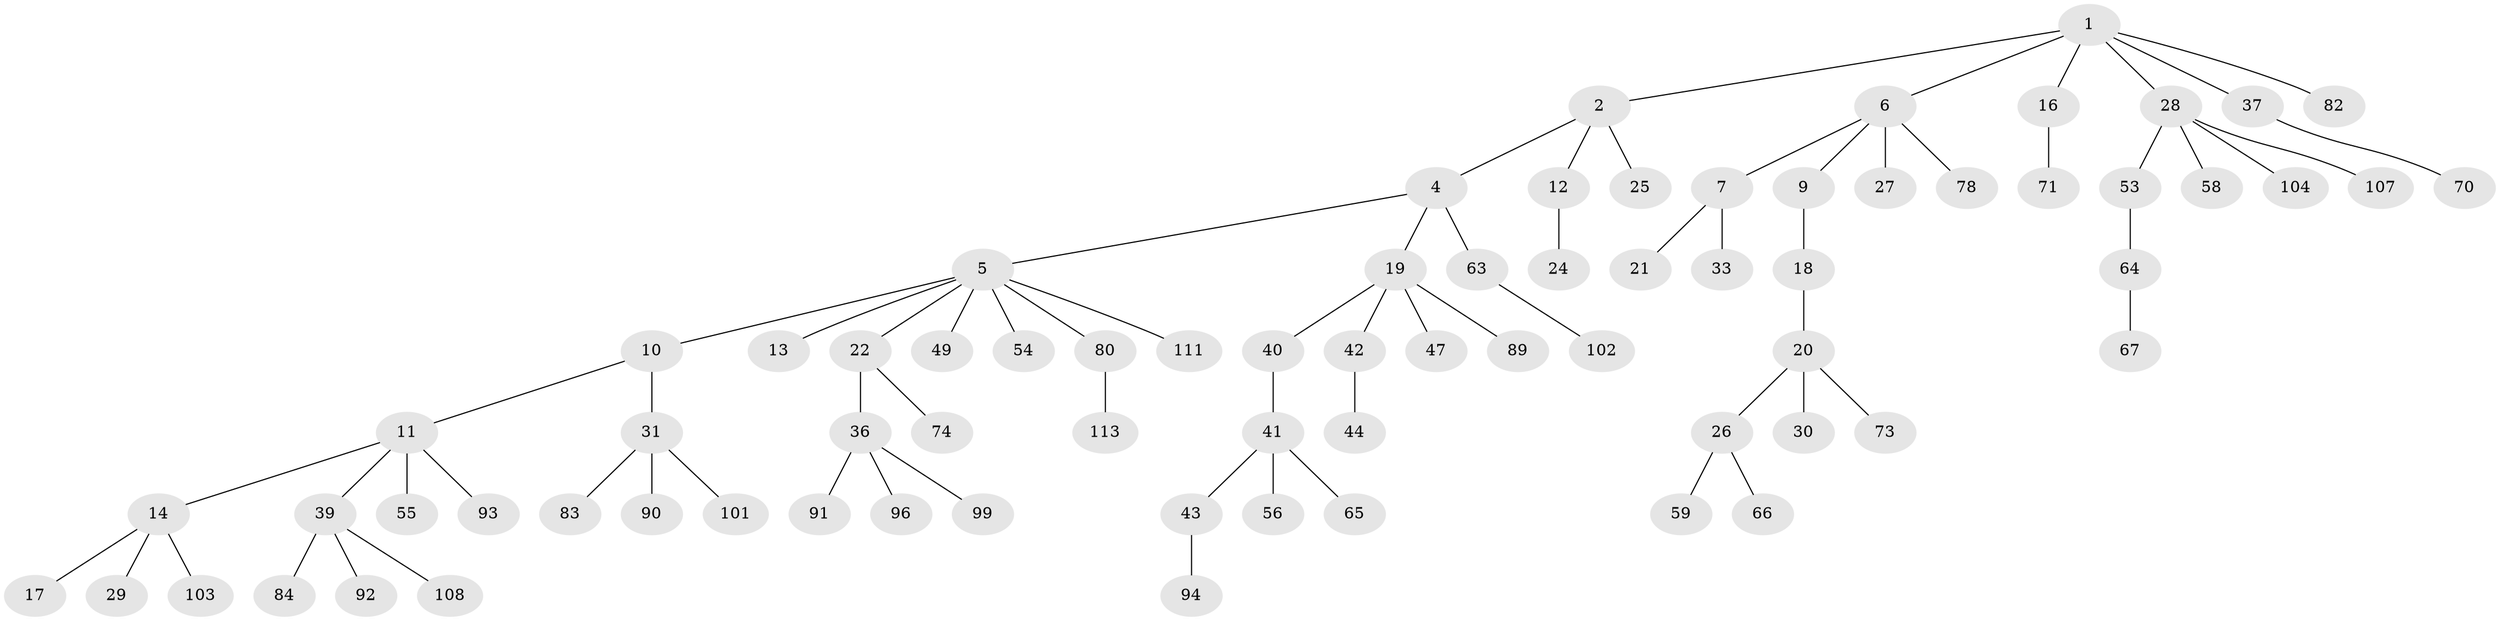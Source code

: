 // original degree distribution, {3: 0.11504424778761062, 5: 0.05309734513274336, 4: 0.05309734513274336, 6: 0.02654867256637168, 2: 0.24778761061946902, 1: 0.504424778761062}
// Generated by graph-tools (version 1.1) at 2025/42/03/06/25 10:42:03]
// undirected, 74 vertices, 73 edges
graph export_dot {
graph [start="1"]
  node [color=gray90,style=filled];
  1 [super="+15"];
  2 [super="+3"];
  4 [super="+52"];
  5 [super="+8"];
  6 [super="+23"];
  7 [super="+34"];
  9;
  10;
  11 [super="+50"];
  12;
  13 [super="+97"];
  14 [super="+62"];
  16 [super="+109"];
  17;
  18;
  19 [super="+35"];
  20 [super="+32"];
  21;
  22 [super="+72"];
  24 [super="+98"];
  25;
  26 [super="+38"];
  27;
  28 [super="+57"];
  29;
  30 [super="+46"];
  31 [super="+77"];
  33 [super="+76"];
  36 [super="+69"];
  37 [super="+51"];
  39 [super="+68"];
  40 [super="+75"];
  41 [super="+45"];
  42 [super="+48"];
  43 [super="+79"];
  44;
  47 [super="+106"];
  49 [super="+60"];
  53 [super="+95"];
  54 [super="+86"];
  55;
  56 [super="+87"];
  58 [super="+61"];
  59;
  63 [super="+88"];
  64;
  65;
  66 [super="+105"];
  67;
  70;
  71;
  73;
  74 [super="+85"];
  78 [super="+81"];
  80 [super="+100"];
  82 [super="+110"];
  83;
  84;
  89;
  90;
  91;
  92;
  93;
  94;
  96;
  99;
  101;
  102;
  103;
  104;
  107;
  108;
  111 [super="+112"];
  113;
  1 -- 2;
  1 -- 6;
  1 -- 16;
  1 -- 82;
  1 -- 37;
  1 -- 28;
  2 -- 25;
  2 -- 4;
  2 -- 12;
  4 -- 5;
  4 -- 19;
  4 -- 63;
  5 -- 49;
  5 -- 80;
  5 -- 54;
  5 -- 22;
  5 -- 10;
  5 -- 13;
  5 -- 111;
  6 -- 7;
  6 -- 9;
  6 -- 27;
  6 -- 78;
  7 -- 21;
  7 -- 33;
  9 -- 18;
  10 -- 11;
  10 -- 31;
  11 -- 14;
  11 -- 39;
  11 -- 55;
  11 -- 93;
  12 -- 24;
  14 -- 17;
  14 -- 29;
  14 -- 103;
  16 -- 71;
  18 -- 20;
  19 -- 40;
  19 -- 42;
  19 -- 89;
  19 -- 47;
  20 -- 26;
  20 -- 30;
  20 -- 73;
  22 -- 36;
  22 -- 74;
  26 -- 59;
  26 -- 66;
  28 -- 53;
  28 -- 107;
  28 -- 104;
  28 -- 58;
  31 -- 90;
  31 -- 83;
  31 -- 101;
  36 -- 91;
  36 -- 96;
  36 -- 99;
  37 -- 70;
  39 -- 84;
  39 -- 108;
  39 -- 92;
  40 -- 41;
  41 -- 43;
  41 -- 56;
  41 -- 65;
  42 -- 44;
  43 -- 94;
  53 -- 64;
  63 -- 102;
  64 -- 67;
  80 -- 113;
}
